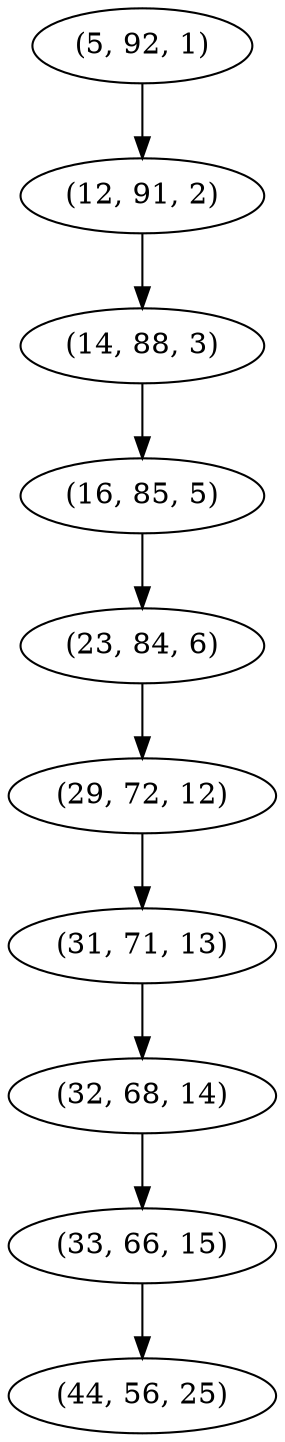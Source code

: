 digraph tree {
    "(5, 92, 1)";
    "(12, 91, 2)";
    "(14, 88, 3)";
    "(16, 85, 5)";
    "(23, 84, 6)";
    "(29, 72, 12)";
    "(31, 71, 13)";
    "(32, 68, 14)";
    "(33, 66, 15)";
    "(44, 56, 25)";
    "(5, 92, 1)" -> "(12, 91, 2)";
    "(12, 91, 2)" -> "(14, 88, 3)";
    "(14, 88, 3)" -> "(16, 85, 5)";
    "(16, 85, 5)" -> "(23, 84, 6)";
    "(23, 84, 6)" -> "(29, 72, 12)";
    "(29, 72, 12)" -> "(31, 71, 13)";
    "(31, 71, 13)" -> "(32, 68, 14)";
    "(32, 68, 14)" -> "(33, 66, 15)";
    "(33, 66, 15)" -> "(44, 56, 25)";
}
